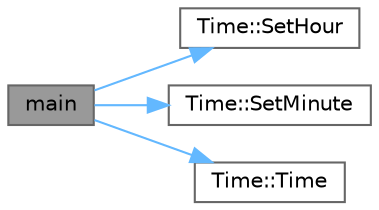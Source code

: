digraph "main"
{
 // LATEX_PDF_SIZE
  bgcolor="transparent";
  edge [fontname=Helvetica,fontsize=10,labelfontname=Helvetica,labelfontsize=10];
  node [fontname=Helvetica,fontsize=10,shape=box,height=0.2,width=0.4];
  rankdir="LR";
  Node1 [id="Node000001",label="main",height=0.2,width=0.4,color="gray40", fillcolor="grey60", style="filled", fontcolor="black",tooltip=" "];
  Node1 -> Node2 [id="edge1_Node000001_Node000002",color="steelblue1",style="solid",tooltip=" "];
  Node2 [id="Node000002",label="Time::SetHour",height=0.2,width=0.4,color="grey40", fillcolor="white", style="filled",URL="$class_time.html#ace5d3921c2b4619afe38250d78d77536",tooltip="Set the Hour object."];
  Node1 -> Node3 [id="edge2_Node000001_Node000003",color="steelblue1",style="solid",tooltip=" "];
  Node3 [id="Node000003",label="Time::SetMinute",height=0.2,width=0.4,color="grey40", fillcolor="white", style="filled",URL="$class_time.html#ac7a88473bf7849235b915216a122275b",tooltip="Set the Minute object."];
  Node1 -> Node4 [id="edge3_Node000001_Node000004",color="steelblue1",style="solid",tooltip=" "];
  Node4 [id="Node000004",label="Time::Time",height=0.2,width=0.4,color="grey40", fillcolor="white", style="filled",URL="$class_time.html#ae8f940eac879a9c1018bf8e48bb514aa",tooltip="Construct a new Time object."];
}
